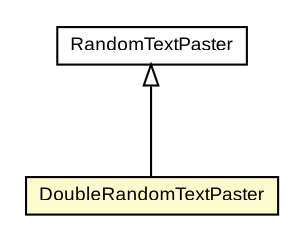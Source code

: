 #!/usr/local/bin/dot
#
# Class diagram 
# Generated by UmlGraph version 4.6 (http://www.spinellis.gr/sw/umlgraph)
#

digraph G {
	edge [fontname="arial",fontsize=10,labelfontname="arial",labelfontsize=10];
	node [fontname="arial",fontsize=10,shape=plaintext];
	// com.octo.captcha.component.image.textpaster.RandomTextPaster
	c9218 [label=<<table border="0" cellborder="1" cellspacing="0" cellpadding="2" port="p" href="./RandomTextPaster.html">
		<tr><td><table border="0" cellspacing="0" cellpadding="1">
			<tr><td> RandomTextPaster </td></tr>
		</table></td></tr>
		</table>>, fontname="arial", fontcolor="black", fontsize=9.0];
	// com.octo.captcha.component.image.textpaster.DoubleRandomTextPaster
	c9223 [label=<<table border="0" cellborder="1" cellspacing="0" cellpadding="2" port="p" bgcolor="lemonChiffon" href="./DoubleRandomTextPaster.html">
		<tr><td><table border="0" cellspacing="0" cellpadding="1">
			<tr><td> DoubleRandomTextPaster </td></tr>
		</table></td></tr>
		</table>>, fontname="arial", fontcolor="black", fontsize=9.0];
	//com.octo.captcha.component.image.textpaster.DoubleRandomTextPaster extends com.octo.captcha.component.image.textpaster.RandomTextPaster
	c9218:p -> c9223:p [dir=back,arrowtail=empty];
}

